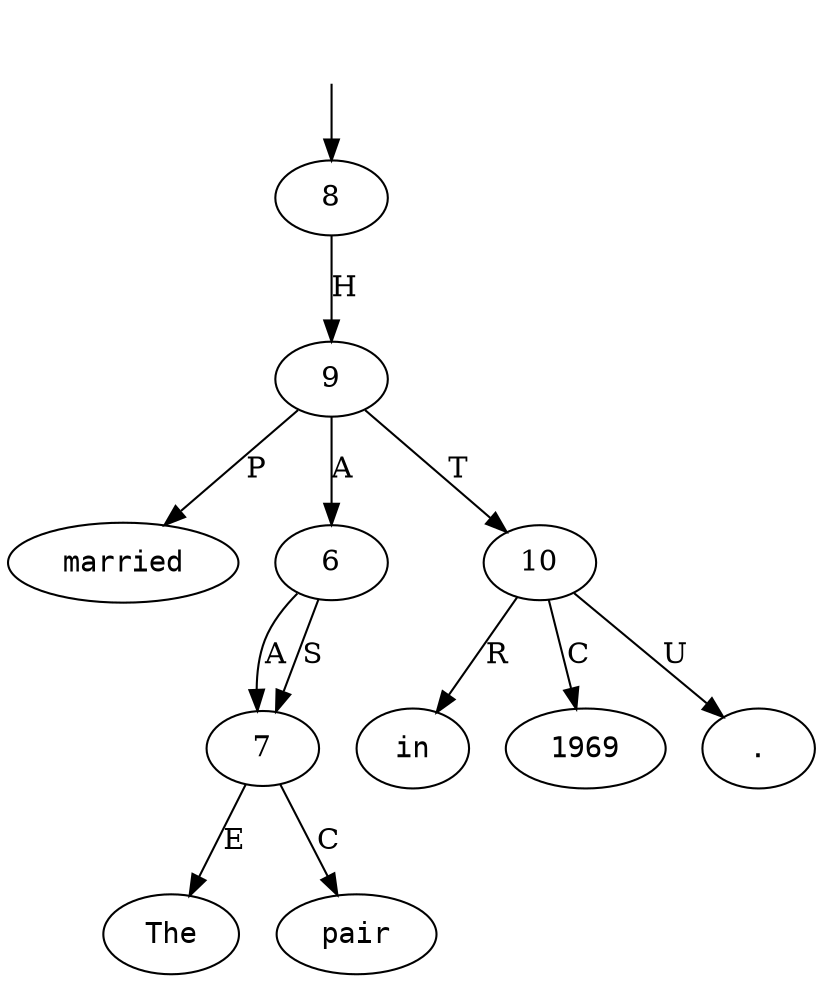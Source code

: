 digraph "808017" {
  top [ style=invis ];
  top -> 8;
  0 [ shape=oval, label=<<table align="center" border="0" cellspacing="0"><tr><td colspan="2"><font face="Courier">The</font></td></tr></table>> ];
  1 [ shape=oval, label=<<table align="center" border="0" cellspacing="0"><tr><td colspan="2"><font face="Courier">pair</font></td></tr></table>> ];
  2 [ shape=oval, label=<<table align="center" border="0" cellspacing="0"><tr><td colspan="2"><font face="Courier">married</font></td></tr></table>> ];
  3 [ shape=oval, label=<<table align="center" border="0" cellspacing="0"><tr><td colspan="2"><font face="Courier">in</font></td></tr></table>> ];
  4 [ shape=oval, label=<<table align="center" border="0" cellspacing="0"><tr><td colspan="2"><font face="Courier">1969</font></td></tr></table>> ];
  5 [ shape=oval, label=<<table align="center" border="0" cellspacing="0"><tr><td colspan="2"><font face="Courier">.</font></td></tr></table>> ];
  6 -> 7 [ label="A" ];
  6 -> 7 [ label="S" ];
  7 -> 1 [ label="C" ];
  7 -> 0 [ label="E" ];
  8 -> 9 [ label="H" ];
  9 -> 10 [ label="T" ];
  9 -> 6 [ label="A" ];
  9 -> 2 [ label="P" ];
  10 -> 4 [ label="C" ];
  10 -> 3 [ label="R" ];
  10 -> 5 [ label="U" ];
}


